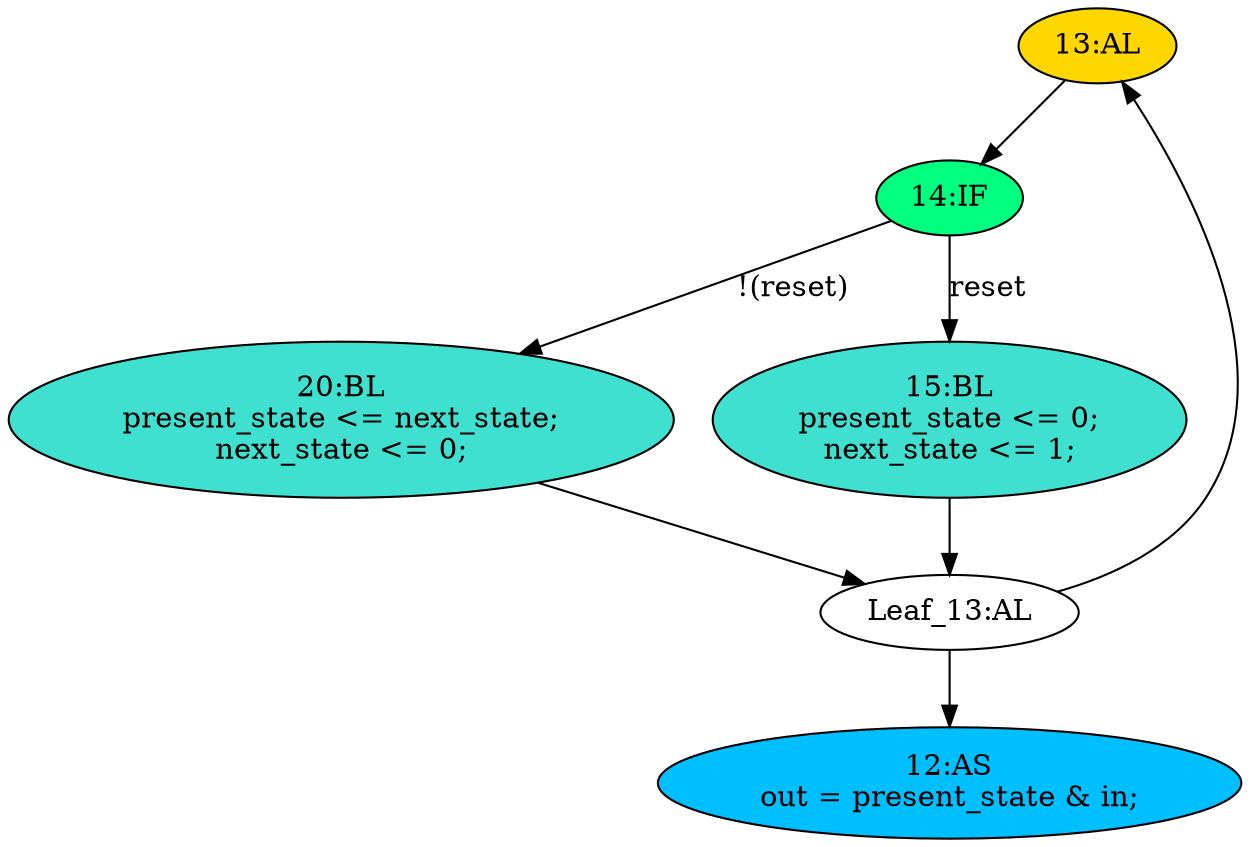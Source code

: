 strict digraph "compose( ,  )" {
	node [label="\N"];
	"13:AL"	[ast="<pyverilog.vparser.ast.Always object at 0x7fd7951e4890>",
		clk_sens=True,
		fillcolor=gold,
		label="13:AL",
		sens="['clk', 'reset']",
		statements="[]",
		style=filled,
		typ=Always,
		use_var="['reset', 'next_state']"];
	"14:IF"	[ast="<pyverilog.vparser.ast.IfStatement object at 0x7fd7951f2390>",
		fillcolor=springgreen,
		label="14:IF",
		statements="[]",
		style=filled,
		typ=IfStatement];
	"13:AL" -> "14:IF"	[cond="[]",
		lineno=None];
	"20:BL"	[ast="<pyverilog.vparser.ast.Block object at 0x7fd7951fdd10>",
		fillcolor=turquoise,
		label="20:BL
present_state <= next_state;
next_state <= 0;",
		statements="[<pyverilog.vparser.ast.NonblockingSubstitution object at 0x7fd7951e7650>, <pyverilog.vparser.ast.NonblockingSubstitution object \
at 0x7fd7951e7ad0>]",
		style=filled,
		typ=Block];
	"Leaf_13:AL"	[def_var="['present_state', 'next_state']",
		label="Leaf_13:AL"];
	"20:BL" -> "Leaf_13:AL"	[cond="[]",
		lineno=None];
	"12:AS"	[ast="<pyverilog.vparser.ast.Assign object at 0x7fd795196bd0>",
		def_var="['out']",
		fillcolor=deepskyblue,
		label="12:AS
out = present_state & in;",
		statements="[]",
		style=filled,
		typ=Assign,
		use_var="['present_state', 'in']"];
	"15:BL"	[ast="<pyverilog.vparser.ast.Block object at 0x7fd79518ebd0>",
		fillcolor=turquoise,
		label="15:BL
present_state <= 0;
next_state <= 1;",
		statements="[<pyverilog.vparser.ast.NonblockingSubstitution object at 0x7fd79518e4d0>, <pyverilog.vparser.ast.NonblockingSubstitution object \
at 0x7fd7951f2650>]",
		style=filled,
		typ=Block];
	"15:BL" -> "Leaf_13:AL"	[cond="[]",
		lineno=None];
	"14:IF" -> "20:BL"	[cond="['reset']",
		label="!(reset)",
		lineno=14];
	"14:IF" -> "15:BL"	[cond="['reset']",
		label=reset,
		lineno=14];
	"Leaf_13:AL" -> "13:AL";
	"Leaf_13:AL" -> "12:AS";
}
